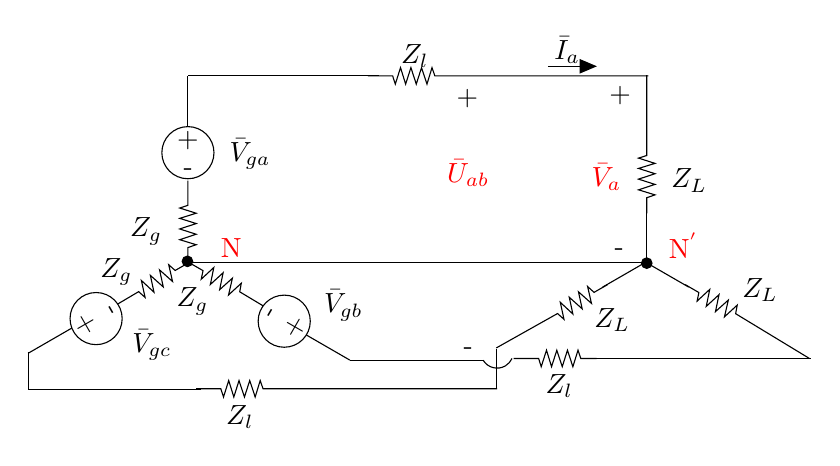 \begin{tikzpicture}[y=-1cm]
\draw[black] (4.684,2.618) -- (4.684,2.933) -- (4.58,2.967) -- (4.789,3.033) -- (4.58,3.098) -- (4.789,3.164) -- (4.58,3.233) -- (4.789,3.3) -- (4.58,3.369) -- (4.789,3.433) -- (4.684,3.469) -- (4.684,3.669);
\draw[black] (3.791,4.187) -- (4.058,4.029) -- (4.14,4.102) -- (4.093,3.887) -- (4.253,4.036) -- (4.207,3.822) -- (4.371,3.969) -- (4.324,3.753) -- (4.489,3.9) -- (4.44,3.687) -- (4.522,3.76) -- (4.696,3.66);
\draw[black] (8.6,4.744) -- (9.378,4.307) -- (9.46,4.38) -- (9.413,4.164) -- (9.573,4.313) -- (9.527,4.1) -- (9.691,4.247) -- (9.644,4.031) -- (9.809,4.178) -- (9.76,3.964) -- (9.842,4.038) -- (10.016,3.938);
\draw[black] (10.511,1.278) -- (10.511,2.3) -- (10.407,2.333) -- (10.616,2.4) -- (10.407,2.464) -- (10.616,2.531) -- (10.407,2.6) -- (10.616,2.667) -- (10.407,2.736) -- (10.616,2.8) -- (10.511,2.836) -- (10.511,3.036);
\draw[black] (4.787,5.262) -- (5.102,5.262) -- (5.136,5.367) -- (5.202,5.158) -- (5.267,5.367) -- (5.333,5.158) -- (5.402,5.367) -- (5.469,5.158) -- (5.538,5.367) -- (5.602,5.158) -- (5.638,5.262) -- (8.611,5.262);
\draw[black] (8.822,4.878) -- (9.138,4.878) -- (9.171,4.982) -- (9.238,4.773) -- (9.302,4.982) -- (9.369,4.773) -- (9.438,4.982) -- (9.504,4.773) -- (9.573,4.982) -- (9.638,4.773) -- (9.673,4.878) -- (9.873,4.878);
\draw[black] (6.969,1.289) -- (7.284,1.289) -- (7.318,1.393) -- (7.384,1.184) -- (7.449,1.393) -- (7.516,1.184) -- (7.584,1.393) -- (7.651,1.184) -- (7.72,1.393) -- (7.784,1.184) -- (7.82,1.289) -- (10.533,1.289);
\draw[black] (8.611,4.793) +(149:0.207) arc (149:24:0.207);
\draw[black] (4.684,2.264) circle (0.331cm);
\path (4.684,2.193) node[text=black,anchor=base] {+};
\path (4.689,2.556) node[text=black,anchor=base] {-};
\draw[black] (3.518,4.371) circle (0.331cm);
\path (3.458,4.407) node[text=black,anchor=base,rotate=120.0] {+};
\path (3.769,4.22) node[text=black,anchor=base,rotate=120.0] {-};
\draw[black] (5.907,4.404) circle (0.331cm);
\path (5.969,4.44) node[text=black,anchor=base,rotate=240.0] {+};
\path (5.653,4.262) node[text=black,anchor=base,rotate=240.0] {-};
\path (7.567,1.133) node[text=black,anchor=base] {$Z_l$};
\path (9.4,5.322) node[text=black,anchor=base] {$Z_l$};
\path (5.344,5.711) node[text=black,anchor=base] {$Z_l$};
\path (10.7,2.711) node[text=black,anchor=base west] {$Z_L$};
\path (9.722,4.478) node[text=black,anchor=base west] {$Z_L$};
\path (11.6,4.1) node[text=black,anchor=base west] {$Z_L$};
\path (4.478,3.333) node[text=black,anchor=base east] {$Z_g$};
\path (4.1,3.844) node[text=black,anchor=base east] {$Z_g$};
\path (5.067,4.222) node[text=black,anchor=base east] {$Z_g$};
\path (5.089,2.378) node[text=black,anchor=base west] {$\bar{V}_{ga}$};
\path (6.289,4.3) node[text=black,anchor=base west] {$\bar{V}_{gb}$};
\path (3.856,4.8) node[text=black,anchor=base west] {$\bar{V}_{gc}$};
\path (9.911,1.622) node[text=black,anchor=base west] {+};
\path (9.978,3.567) node[text=black,anchor=base west] {-};
\path (10,2.689) node[text=red,anchor=base] {$\bar{V}_a$};
\path (8.233,1.667) node[text=black,anchor=base] {+};
\path (8.244,4.833) node[text=black,anchor=base] {-};
\path (8.244,2.644) node[text=red,anchor=base] {$\bar{U}_{ab}$};
\path (9.5,1.082) node[text=black,anchor=base] {$\bar{I}_a$};
\path (4.978,3.589) node[text=red,anchor=base west] {{N}};
\path (10.667,3.611) node[text=red,anchor=base west] {{N$^{'}$}};
\filldraw[black] (4.678,3.644) circle (0.067cm);
\filldraw[black] (10.511,3.667) circle (0.067cm);
\draw[black] (5.642,4.211) -- (5.342,4.031) -- (5.362,3.922) -- (5.2,4.071) -- (5.249,3.858) -- (5.087,4.004) -- (5.131,3.789) -- (4.969,3.938) -- (5.013,3.722) -- (4.853,3.871) -- (4.876,3.762) -- (4.702,3.662);
\draw[black] (12.578,4.878) -- (11.64,4.309) -- (11.66,4.2) -- (11.498,4.349) -- (11.547,4.136) -- (11.384,4.282) -- (11.429,4.067) -- (11.267,4.216) -- (11.311,4) -- (11.151,4.149) -- (11.173,4.04) -- (11,3.94);
\draw (2.656,4.811) -- (3.207,4.493);
\draw (6.74,4.898) -- (6.189,4.58);
\draw (2.656,4.8) -- (2.656,5.278);
\draw (4.678,1.293) -- (4.678,1.929);
\draw (4.687,1.289) -- (7.111,1.289);
\draw (4.698,3.656) -- (10.5,3.656);
\draw (2.664,5.267) -- (4.844,5.267);
\draw (6.742,4.9) -- (8.444,4.9);
\draw (9.951,3.971) -- (10.502,3.653);
\draw (8.6,4.756) -- (8.6,5.256);
\draw (11.044,3.971) -- (10.493,3.653);
\draw (9.833,4.878) -- (12.6,4.878);
\draw (10.511,3.016) -- (10.511,3.651);
\draw[arrows=-triangle 45] (9.256,1.167) -- (9.878,1.167);

\end{tikzpicture}%

%% Configure (x)emacs for this file ...
%% Local Variables:
%% mode: latex
%% End: